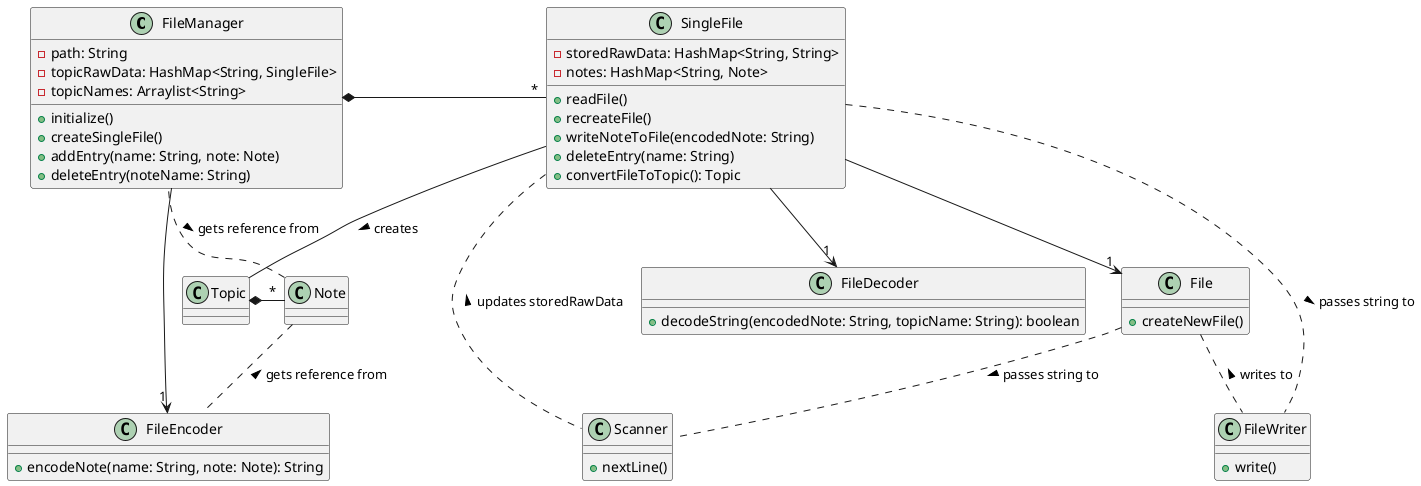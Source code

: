 @startuml

class FileManager {
-path: String
-topicRawData: HashMap<String, SingleFile>
-topicNames: Arraylist<String>
+initialize()
+createSingleFile()
+addEntry(name: String, note: Note)
+deleteEntry(noteName: String)
}

class SingleFile {
-storedRawData: HashMap<String, String>
-notes: HashMap<String, Note>
+readFile()
+recreateFile()
+writeNoteToFile(encodedNote: String)
+deleteEntry(name: String)
+convertFileToTopic(): Topic
}

class FileDecoder {
+decodeString(encodedNote: String, topicName: String): boolean
}

class FileEncoder {
+encodeNote(name: String, note: Note): String
}

class File {
+createNewFile()
}

class Topic {
}

class Note {
}

class Scanner {
+nextLine()
}

class FileWriter {
+write()
}

FileManager --> "1" FileEncoder
FileManager *- "*" SingleFile
SingleFile --> "1" FileDecoder
SingleFile --> "1" File
SingleFile -- Topic : creates >
SingleFile .. FileWriter : passes string to >
File .. FileWriter : writes to <
SingleFile .. Scanner : updates storedRawData <
File .. Scanner : passes string to >
Note .. FileManager : gets reference from <
Note .. FileEncoder : gets reference from <
Topic *- "*" Note


@enduml